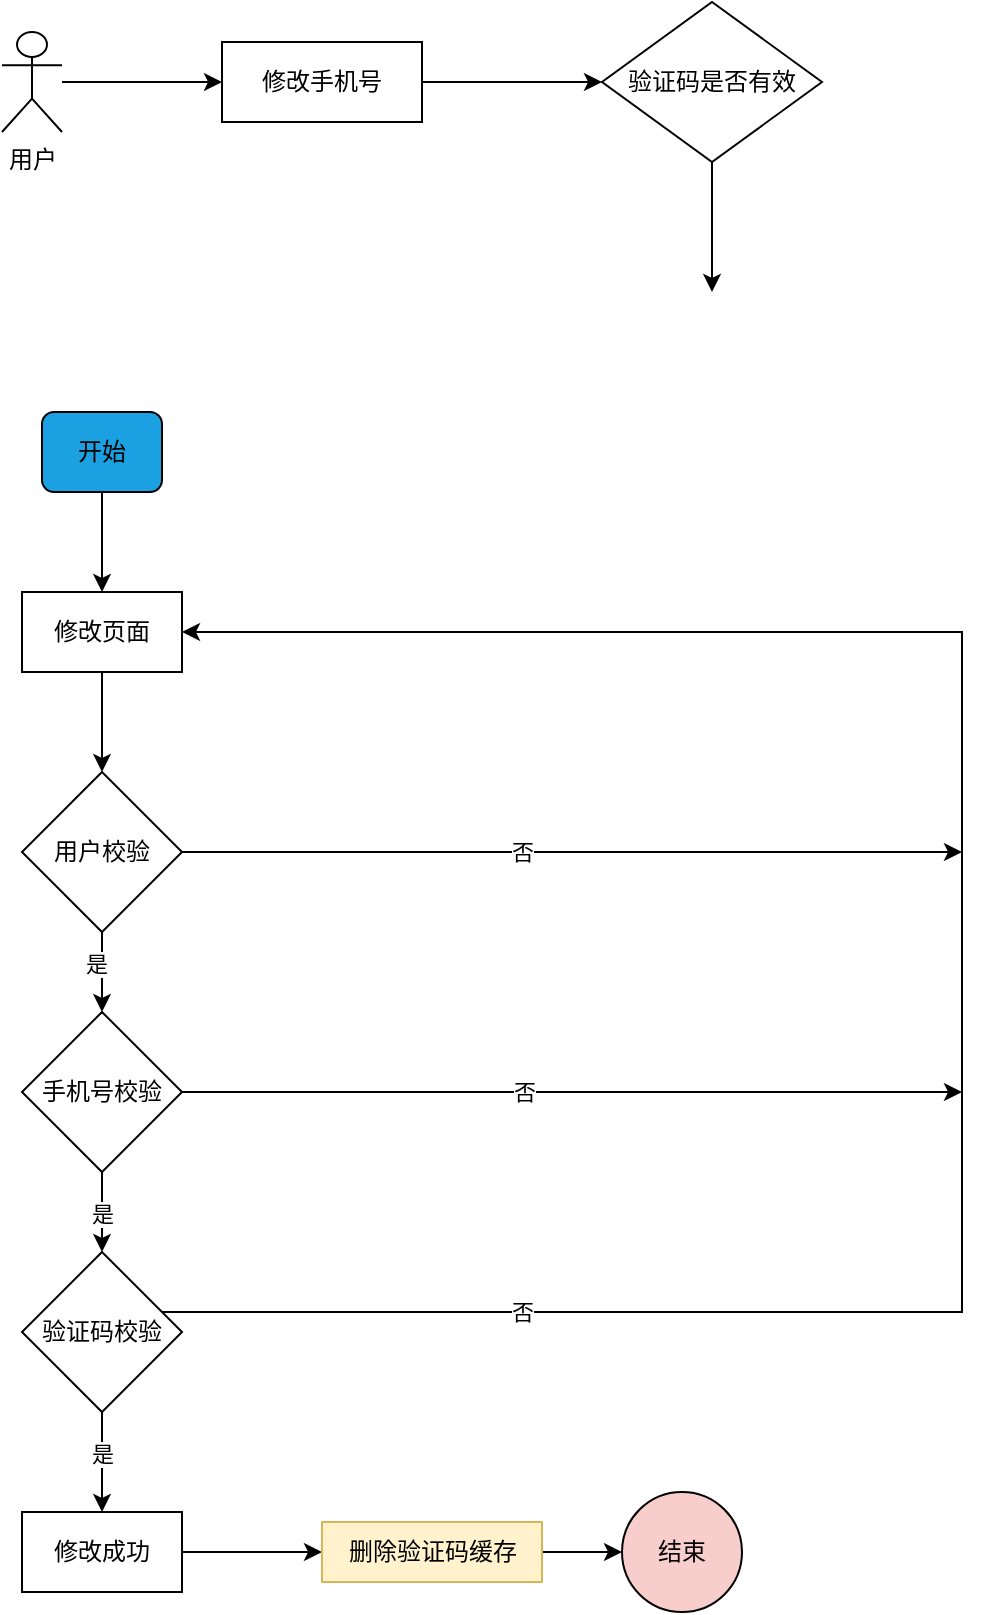 <mxfile version="23.1.5" type="github">
  <diagram name="第 1 页" id="siLPQnkgXP1fzgPhZVyg">
    <mxGraphModel dx="1461" dy="652" grid="1" gridSize="10" guides="1" tooltips="1" connect="1" arrows="1" fold="1" page="1" pageScale="1" pageWidth="827" pageHeight="1169" math="0" shadow="0">
      <root>
        <mxCell id="0" />
        <mxCell id="1" parent="0" />
        <mxCell id="tkunXPXeHfA-rorm2Hu8-6" style="edgeStyle=orthogonalEdgeStyle;rounded=0;orthogonalLoop=1;jettySize=auto;html=1;entryX=0;entryY=0.5;entryDx=0;entryDy=0;" edge="1" parent="1" source="tkunXPXeHfA-rorm2Hu8-1" target="tkunXPXeHfA-rorm2Hu8-5">
          <mxGeometry relative="1" as="geometry" />
        </mxCell>
        <mxCell id="tkunXPXeHfA-rorm2Hu8-1" value="用户" style="shape=umlActor;verticalLabelPosition=bottom;verticalAlign=top;html=1;outlineConnect=0;" vertex="1" parent="1">
          <mxGeometry x="60" y="260" width="30" height="50" as="geometry" />
        </mxCell>
        <mxCell id="tkunXPXeHfA-rorm2Hu8-11" value="" style="edgeStyle=orthogonalEdgeStyle;rounded=0;orthogonalLoop=1;jettySize=auto;html=1;" edge="1" parent="1" source="tkunXPXeHfA-rorm2Hu8-5" target="tkunXPXeHfA-rorm2Hu8-10">
          <mxGeometry relative="1" as="geometry" />
        </mxCell>
        <mxCell id="tkunXPXeHfA-rorm2Hu8-5" value="修改手机号" style="rounded=0;whiteSpace=wrap;html=1;" vertex="1" parent="1">
          <mxGeometry x="170" y="265" width="100" height="40" as="geometry" />
        </mxCell>
        <mxCell id="tkunXPXeHfA-rorm2Hu8-17" style="edgeStyle=orthogonalEdgeStyle;rounded=0;orthogonalLoop=1;jettySize=auto;html=1;" edge="1" parent="1" source="tkunXPXeHfA-rorm2Hu8-10">
          <mxGeometry relative="1" as="geometry">
            <mxPoint x="415" y="390" as="targetPoint" />
          </mxGeometry>
        </mxCell>
        <mxCell id="tkunXPXeHfA-rorm2Hu8-10" value="验证码是否有效" style="rhombus;whiteSpace=wrap;html=1;rounded=0;" vertex="1" parent="1">
          <mxGeometry x="360" y="245" width="110" height="80" as="geometry" />
        </mxCell>
        <mxCell id="tkunXPXeHfA-rorm2Hu8-27" style="edgeStyle=orthogonalEdgeStyle;rounded=0;orthogonalLoop=1;jettySize=auto;html=1;entryX=0.5;entryY=0;entryDx=0;entryDy=0;" edge="1" parent="1" source="tkunXPXeHfA-rorm2Hu8-18" target="tkunXPXeHfA-rorm2Hu8-26">
          <mxGeometry relative="1" as="geometry" />
        </mxCell>
        <mxCell id="tkunXPXeHfA-rorm2Hu8-18" value="开始" style="rounded=1;whiteSpace=wrap;html=1;fillColor=#1BA1E2;" vertex="1" parent="1">
          <mxGeometry x="80" y="450" width="60" height="40" as="geometry" />
        </mxCell>
        <mxCell id="tkunXPXeHfA-rorm2Hu8-48" value="" style="edgeStyle=orthogonalEdgeStyle;rounded=0;orthogonalLoop=1;jettySize=auto;html=1;" edge="1" parent="1" source="tkunXPXeHfA-rorm2Hu8-26" target="tkunXPXeHfA-rorm2Hu8-47">
          <mxGeometry relative="1" as="geometry" />
        </mxCell>
        <mxCell id="tkunXPXeHfA-rorm2Hu8-26" value="修改页面" style="rounded=0;whiteSpace=wrap;html=1;" vertex="1" parent="1">
          <mxGeometry x="70" y="540" width="80" height="40" as="geometry" />
        </mxCell>
        <mxCell id="tkunXPXeHfA-rorm2Hu8-40" style="edgeStyle=orthogonalEdgeStyle;rounded=0;orthogonalLoop=1;jettySize=auto;html=1;" edge="1" parent="1" source="tkunXPXeHfA-rorm2Hu8-31">
          <mxGeometry relative="1" as="geometry">
            <mxPoint x="540" y="790" as="targetPoint" />
          </mxGeometry>
        </mxCell>
        <mxCell id="tkunXPXeHfA-rorm2Hu8-43" value="否" style="edgeLabel;html=1;align=center;verticalAlign=middle;resizable=0;points=[];" vertex="1" connectable="0" parent="tkunXPXeHfA-rorm2Hu8-40">
          <mxGeometry x="-0.358" y="1" relative="1" as="geometry">
            <mxPoint x="45" y="1" as="offset" />
          </mxGeometry>
        </mxCell>
        <mxCell id="tkunXPXeHfA-rorm2Hu8-55" style="edgeStyle=orthogonalEdgeStyle;rounded=0;orthogonalLoop=1;jettySize=auto;html=1;entryX=0.5;entryY=0;entryDx=0;entryDy=0;" edge="1" parent="1" source="tkunXPXeHfA-rorm2Hu8-31" target="tkunXPXeHfA-rorm2Hu8-34">
          <mxGeometry relative="1" as="geometry" />
        </mxCell>
        <mxCell id="tkunXPXeHfA-rorm2Hu8-56" value="是" style="edgeLabel;html=1;align=center;verticalAlign=middle;resizable=0;points=[];" vertex="1" connectable="0" parent="tkunXPXeHfA-rorm2Hu8-55">
          <mxGeometry x="0.467" y="1" relative="1" as="geometry">
            <mxPoint x="-1" y="-9" as="offset" />
          </mxGeometry>
        </mxCell>
        <mxCell id="tkunXPXeHfA-rorm2Hu8-31" value="手机号校验" style="rhombus;whiteSpace=wrap;html=1;rounded=0;" vertex="1" parent="1">
          <mxGeometry x="70" y="750" width="80" height="80" as="geometry" />
        </mxCell>
        <mxCell id="tkunXPXeHfA-rorm2Hu8-35" style="edgeStyle=orthogonalEdgeStyle;rounded=0;orthogonalLoop=1;jettySize=auto;html=1;entryX=1;entryY=0.5;entryDx=0;entryDy=0;" edge="1" parent="1" source="tkunXPXeHfA-rorm2Hu8-34" target="tkunXPXeHfA-rorm2Hu8-26">
          <mxGeometry relative="1" as="geometry">
            <Array as="points">
              <mxPoint x="540" y="900" />
              <mxPoint x="540" y="560" />
            </Array>
          </mxGeometry>
        </mxCell>
        <mxCell id="tkunXPXeHfA-rorm2Hu8-39" value="否" style="edgeLabel;html=1;align=center;verticalAlign=middle;resizable=0;points=[];" vertex="1" connectable="0" parent="tkunXPXeHfA-rorm2Hu8-35">
          <mxGeometry x="-0.504" y="-5" relative="1" as="geometry">
            <mxPoint x="-100" y="-5" as="offset" />
          </mxGeometry>
        </mxCell>
        <mxCell id="tkunXPXeHfA-rorm2Hu8-63" style="edgeStyle=orthogonalEdgeStyle;rounded=0;orthogonalLoop=1;jettySize=auto;html=1;entryX=0.5;entryY=0;entryDx=0;entryDy=0;" edge="1" parent="1" source="tkunXPXeHfA-rorm2Hu8-34" target="tkunXPXeHfA-rorm2Hu8-60">
          <mxGeometry relative="1" as="geometry" />
        </mxCell>
        <mxCell id="tkunXPXeHfA-rorm2Hu8-64" value="是" style="edgeLabel;html=1;align=center;verticalAlign=middle;resizable=0;points=[];" vertex="1" connectable="0" parent="tkunXPXeHfA-rorm2Hu8-63">
          <mxGeometry x="-0.16" y="3" relative="1" as="geometry">
            <mxPoint x="-3" as="offset" />
          </mxGeometry>
        </mxCell>
        <mxCell id="tkunXPXeHfA-rorm2Hu8-34" value="验证码校验" style="rhombus;whiteSpace=wrap;html=1;rounded=0;" vertex="1" parent="1">
          <mxGeometry x="70" y="870" width="80" height="80" as="geometry" />
        </mxCell>
        <mxCell id="tkunXPXeHfA-rorm2Hu8-44" value="结束" style="ellipse;whiteSpace=wrap;html=1;rounded=0;fillColor=#F8CECC;" vertex="1" parent="1">
          <mxGeometry x="370" y="990" width="60" height="60" as="geometry" />
        </mxCell>
        <mxCell id="tkunXPXeHfA-rorm2Hu8-50" style="edgeStyle=orthogonalEdgeStyle;rounded=0;orthogonalLoop=1;jettySize=auto;html=1;entryX=0.5;entryY=0;entryDx=0;entryDy=0;" edge="1" parent="1" source="tkunXPXeHfA-rorm2Hu8-47" target="tkunXPXeHfA-rorm2Hu8-31">
          <mxGeometry relative="1" as="geometry" />
        </mxCell>
        <mxCell id="tkunXPXeHfA-rorm2Hu8-54" value="是" style="edgeLabel;html=1;align=center;verticalAlign=middle;resizable=0;points=[];" vertex="1" connectable="0" parent="tkunXPXeHfA-rorm2Hu8-50">
          <mxGeometry x="-0.217" y="-3" relative="1" as="geometry">
            <mxPoint as="offset" />
          </mxGeometry>
        </mxCell>
        <mxCell id="tkunXPXeHfA-rorm2Hu8-52" style="edgeStyle=orthogonalEdgeStyle;rounded=0;orthogonalLoop=1;jettySize=auto;html=1;" edge="1" parent="1" source="tkunXPXeHfA-rorm2Hu8-47">
          <mxGeometry relative="1" as="geometry">
            <mxPoint x="540" y="670" as="targetPoint" />
          </mxGeometry>
        </mxCell>
        <mxCell id="tkunXPXeHfA-rorm2Hu8-53" value="否" style="edgeLabel;html=1;align=center;verticalAlign=middle;resizable=0;points=[];" vertex="1" connectable="0" parent="tkunXPXeHfA-rorm2Hu8-52">
          <mxGeometry x="-0.293" relative="1" as="geometry">
            <mxPoint x="32" as="offset" />
          </mxGeometry>
        </mxCell>
        <mxCell id="tkunXPXeHfA-rorm2Hu8-47" value="用户校验" style="rhombus;whiteSpace=wrap;html=1;rounded=0;" vertex="1" parent="1">
          <mxGeometry x="70" y="630" width="80" height="80" as="geometry" />
        </mxCell>
        <mxCell id="tkunXPXeHfA-rorm2Hu8-66" style="edgeStyle=orthogonalEdgeStyle;rounded=0;orthogonalLoop=1;jettySize=auto;html=1;" edge="1" parent="1" source="tkunXPXeHfA-rorm2Hu8-65" target="tkunXPXeHfA-rorm2Hu8-44">
          <mxGeometry relative="1" as="geometry" />
        </mxCell>
        <mxCell id="tkunXPXeHfA-rorm2Hu8-60" value="修改成功" style="rounded=0;whiteSpace=wrap;html=1;" vertex="1" parent="1">
          <mxGeometry x="70" y="1000" width="80" height="40" as="geometry" />
        </mxCell>
        <mxCell id="tkunXPXeHfA-rorm2Hu8-69" value="" style="edgeStyle=orthogonalEdgeStyle;rounded=0;orthogonalLoop=1;jettySize=auto;html=1;" edge="1" parent="1" source="tkunXPXeHfA-rorm2Hu8-60" target="tkunXPXeHfA-rorm2Hu8-65">
          <mxGeometry relative="1" as="geometry">
            <mxPoint x="160" y="1025" as="sourcePoint" />
            <mxPoint x="470" y="1020" as="targetPoint" />
          </mxGeometry>
        </mxCell>
        <mxCell id="tkunXPXeHfA-rorm2Hu8-65" value="删除验证码缓存" style="text;html=1;align=center;verticalAlign=middle;resizable=0;points=[];autosize=1;strokeColor=#d6b656;fillColor=#fff2cc;" vertex="1" parent="1">
          <mxGeometry x="220" y="1005" width="110" height="30" as="geometry" />
        </mxCell>
      </root>
    </mxGraphModel>
  </diagram>
</mxfile>
